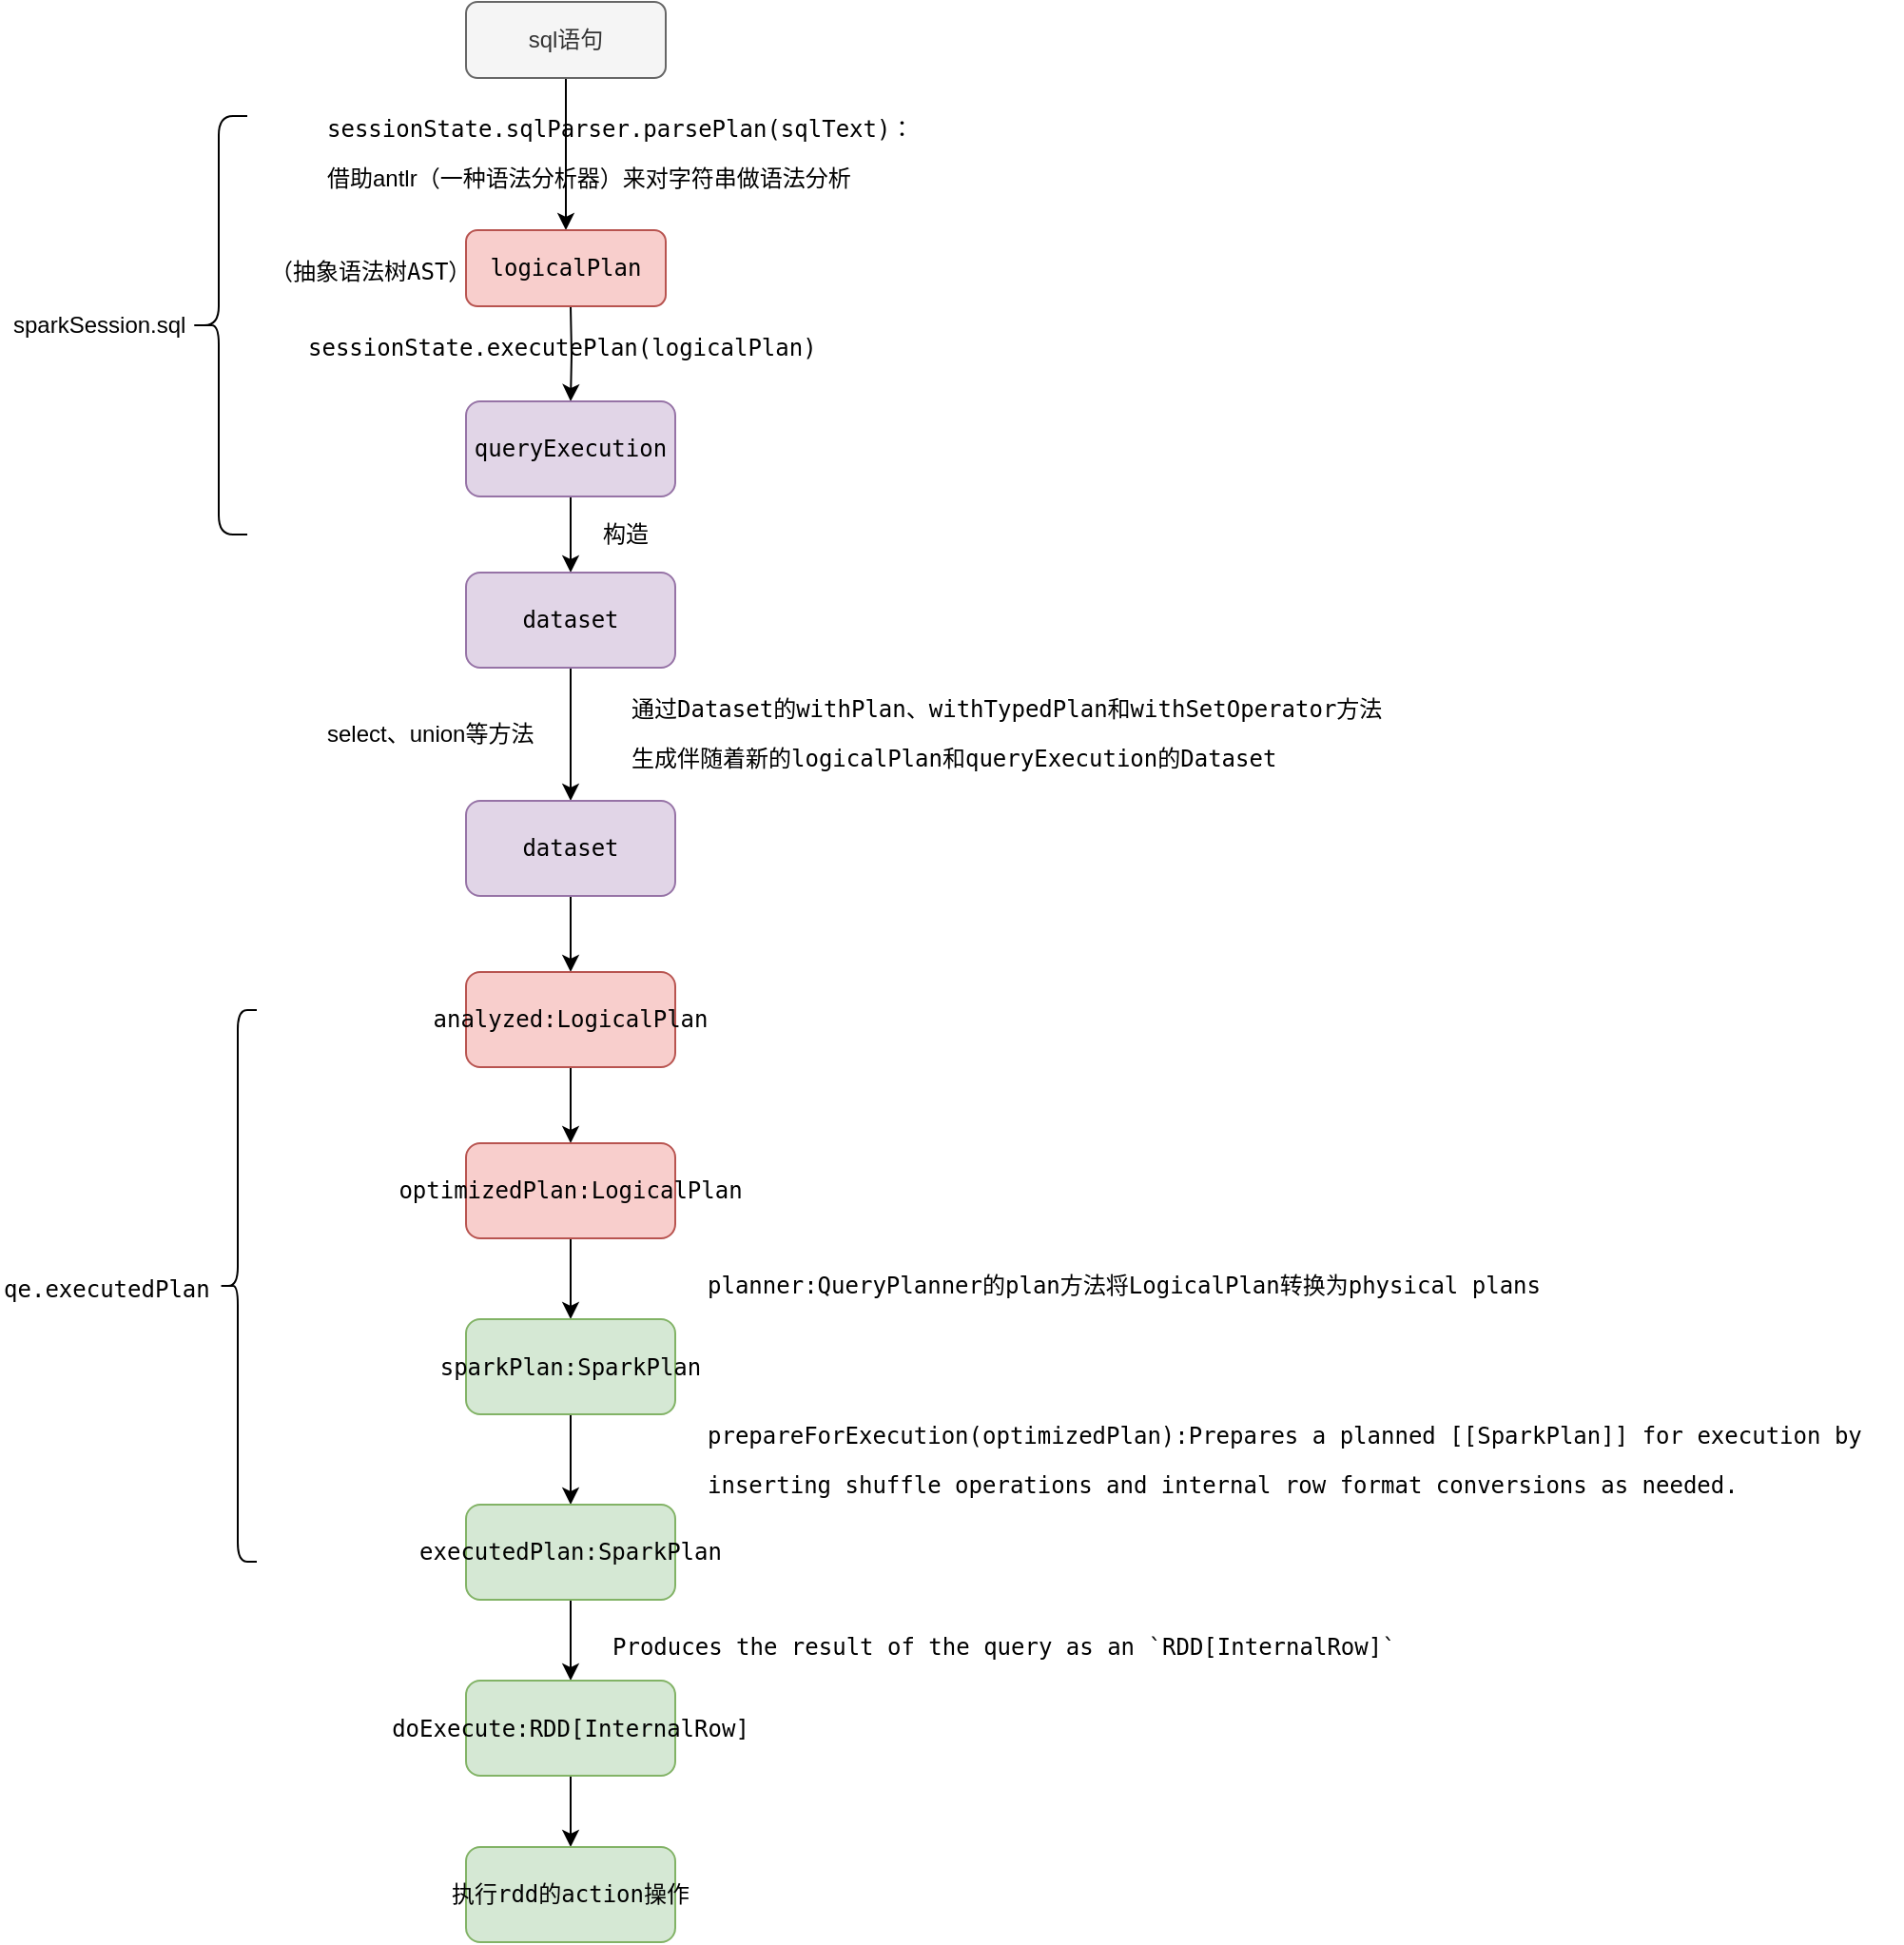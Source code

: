 <mxfile version="10.6.5" type="github"><diagram id="dt9gVWyhlOoFSgmwXe27" name="Page-1"><mxGraphModel dx="1985" dy="766" grid="1" gridSize="10" guides="1" tooltips="1" connect="1" arrows="1" fold="1" page="1" pageScale="1" pageWidth="827" pageHeight="1169" math="0" shadow="0"><root><mxCell id="0"/><mxCell id="1" parent="0"/><mxCell id="-dyHjd3bptGtPjj9Zdof-26" style="edgeStyle=orthogonalEdgeStyle;rounded=0;orthogonalLoop=1;jettySize=auto;html=1;exitX=0.5;exitY=1;exitDx=0;exitDy=0;" parent="1" source="-dyHjd3bptGtPjj9Zdof-1" target="-dyHjd3bptGtPjj9Zdof-7" edge="1"><mxGeometry relative="1" as="geometry"/></mxCell><mxCell id="-dyHjd3bptGtPjj9Zdof-1" value="sql语句" style="rounded=1;whiteSpace=wrap;html=1;fillColor=#f5f5f5;strokeColor=#666666;fontColor=#333333;" parent="1" vertex="1"><mxGeometry x="205" y="90" width="105" height="40" as="geometry"/></mxCell><mxCell id="-dyHjd3bptGtPjj9Zdof-20" value="" style="edgeStyle=orthogonalEdgeStyle;rounded=0;orthogonalLoop=1;jettySize=auto;html=1;" parent="1" target="-dyHjd3bptGtPjj9Zdof-19" edge="1"><mxGeometry relative="1" as="geometry"><mxPoint x="260" y="250" as="sourcePoint"/></mxGeometry></mxCell><mxCell id="-dyHjd3bptGtPjj9Zdof-7" value="&lt;pre&gt;logicalPlan&lt;/pre&gt;" style="rounded=1;whiteSpace=wrap;html=1;fillColor=#f8cecc;strokeColor=#b85450;" parent="1" vertex="1"><mxGeometry x="205" y="210" width="105" height="40" as="geometry"/></mxCell><mxCell id="-dyHjd3bptGtPjj9Zdof-24" value="" style="edgeStyle=orthogonalEdgeStyle;rounded=0;orthogonalLoop=1;jettySize=auto;html=1;" parent="1" source="-dyHjd3bptGtPjj9Zdof-19" target="-dyHjd3bptGtPjj9Zdof-23" edge="1"><mxGeometry relative="1" as="geometry"/></mxCell><mxCell id="-dyHjd3bptGtPjj9Zdof-19" value="&lt;pre&gt;&lt;pre&gt;queryExecution&lt;/pre&gt;&lt;/pre&gt;" style="rounded=1;whiteSpace=wrap;html=1;fillColor=#e1d5e7;strokeColor=#9673a6;" parent="1" vertex="1"><mxGeometry x="205" y="300" width="110" height="50" as="geometry"/></mxCell><mxCell id="pKj4gWHQKjA0kMIVy3WO-9" value="" style="edgeStyle=orthogonalEdgeStyle;rounded=0;orthogonalLoop=1;jettySize=auto;html=1;" parent="1" source="-dyHjd3bptGtPjj9Zdof-23" target="pKj4gWHQKjA0kMIVy3WO-8" edge="1"><mxGeometry relative="1" as="geometry"/></mxCell><mxCell id="-dyHjd3bptGtPjj9Zdof-23" value="&lt;pre&gt;&lt;pre&gt;dataset&lt;/pre&gt;&lt;/pre&gt;" style="rounded=1;whiteSpace=wrap;html=1;fillColor=#e1d5e7;strokeColor=#9673a6;" parent="1" vertex="1"><mxGeometry x="205" y="390" width="110" height="50" as="geometry"/></mxCell><mxCell id="pKj4gWHQKjA0kMIVy3WO-13" value="" style="edgeStyle=orthogonalEdgeStyle;rounded=0;orthogonalLoop=1;jettySize=auto;html=1;" parent="1" source="pKj4gWHQKjA0kMIVy3WO-8" target="pKj4gWHQKjA0kMIVy3WO-12" edge="1"><mxGeometry relative="1" as="geometry"/></mxCell><mxCell id="pKj4gWHQKjA0kMIVy3WO-8" value="&lt;pre&gt;&lt;pre&gt;dataset&lt;/pre&gt;&lt;/pre&gt;" style="rounded=1;whiteSpace=wrap;html=1;fillColor=#e1d5e7;strokeColor=#9673a6;" parent="1" vertex="1"><mxGeometry x="205" y="510" width="110" height="50" as="geometry"/></mxCell><mxCell id="pKj4gWHQKjA0kMIVy3WO-16" value="" style="edgeStyle=orthogonalEdgeStyle;rounded=0;orthogonalLoop=1;jettySize=auto;html=1;" parent="1" source="pKj4gWHQKjA0kMIVy3WO-12" target="pKj4gWHQKjA0kMIVy3WO-15" edge="1"><mxGeometry relative="1" as="geometry"/></mxCell><mxCell id="pKj4gWHQKjA0kMIVy3WO-12" value="&lt;pre&gt;&lt;pre&gt;&lt;pre&gt;&lt;span&gt;analyzed:&lt;/span&gt;LogicalPlan&lt;/pre&gt;&lt;/pre&gt;&lt;/pre&gt;" style="rounded=1;whiteSpace=wrap;html=1;fillColor=#f8cecc;strokeColor=#b85450;" parent="1" vertex="1"><mxGeometry x="205" y="600" width="110" height="50" as="geometry"/></mxCell><mxCell id="axlH73A9_Z8-cDt6JRsq-2" value="" style="edgeStyle=orthogonalEdgeStyle;rounded=0;orthogonalLoop=1;jettySize=auto;html=1;" edge="1" parent="1" source="pKj4gWHQKjA0kMIVy3WO-15" target="axlH73A9_Z8-cDt6JRsq-1"><mxGeometry relative="1" as="geometry"/></mxCell><mxCell id="pKj4gWHQKjA0kMIVy3WO-15" value="&lt;pre&gt;&lt;pre&gt;&lt;pre&gt;&lt;pre&gt;&lt;pre&gt;&lt;span&gt;optimizedPlan:&lt;/span&gt;LogicalPlan&lt;/pre&gt;&lt;/pre&gt;&lt;/pre&gt;&lt;/pre&gt;&lt;/pre&gt;" style="rounded=1;whiteSpace=wrap;html=1;fillColor=#f8cecc;strokeColor=#b85450;" parent="1" vertex="1"><mxGeometry x="205" y="690" width="110" height="50" as="geometry"/></mxCell><mxCell id="axlH73A9_Z8-cDt6JRsq-4" style="edgeStyle=orthogonalEdgeStyle;rounded=0;orthogonalLoop=1;jettySize=auto;html=1;exitX=0.5;exitY=1;exitDx=0;exitDy=0;" edge="1" parent="1" source="axlH73A9_Z8-cDt6JRsq-1" target="pKj4gWHQKjA0kMIVy3WO-17"><mxGeometry relative="1" as="geometry"/></mxCell><mxCell id="axlH73A9_Z8-cDt6JRsq-1" value="&lt;pre&gt;&lt;pre&gt;&lt;pre&gt;&lt;pre&gt;&lt;pre&gt;&lt;span&gt;sparkPlan:&lt;/span&gt;SparkPlan&lt;/pre&gt;&lt;/pre&gt;&lt;/pre&gt;&lt;/pre&gt;&lt;/pre&gt;" style="rounded=1;whiteSpace=wrap;html=1;fillColor=#d5e8d4;strokeColor=#82b366;" vertex="1" parent="1"><mxGeometry x="205" y="782.5" width="110" height="50" as="geometry"/></mxCell><mxCell id="axlH73A9_Z8-cDt6JRsq-10" style="edgeStyle=orthogonalEdgeStyle;rounded=0;orthogonalLoop=1;jettySize=auto;html=1;exitX=0.5;exitY=1;exitDx=0;exitDy=0;entryX=0.5;entryY=0;entryDx=0;entryDy=0;" edge="1" parent="1" source="pKj4gWHQKjA0kMIVy3WO-17" target="axlH73A9_Z8-cDt6JRsq-7"><mxGeometry relative="1" as="geometry"/></mxCell><mxCell id="pKj4gWHQKjA0kMIVy3WO-17" value="&lt;pre&gt;&lt;pre&gt;&lt;pre&gt;&lt;pre&gt;&lt;pre&gt;executedPlan&lt;span&gt;:&lt;/span&gt;SparkPlan&lt;/pre&gt;&lt;/pre&gt;&lt;/pre&gt;&lt;/pre&gt;&lt;/pre&gt;" style="rounded=1;whiteSpace=wrap;html=1;fillColor=#d5e8d4;strokeColor=#82b366;" parent="1" vertex="1"><mxGeometry x="205" y="880" width="110" height="50" as="geometry"/></mxCell><mxCell id="-dyHjd3bptGtPjj9Zdof-10" value="&lt;pre&gt;&lt;span&gt;sessionState&lt;/span&gt;.sqlParser.parsePlan(sqlText)：&lt;/pre&gt;借助antlr（一种语法分析器）来对字符串做语法分析" style="text;html=1;resizable=0;points=[];autosize=1;align=left;verticalAlign=top;spacingTop=-4;" parent="1" vertex="1"><mxGeometry x="130" y="135" width="320" height="50" as="geometry"/></mxCell><mxCell id="-dyHjd3bptGtPjj9Zdof-21" value="&lt;pre&gt;&lt;span&gt;sessionState&lt;/span&gt;.executePlan(logicalPlan)&lt;/pre&gt;" style="text;html=1;resizable=0;points=[];autosize=1;align=left;verticalAlign=top;spacingTop=-4;" parent="1" vertex="1"><mxGeometry x="120" y="250" width="280" height="40" as="geometry"/></mxCell><mxCell id="-dyHjd3bptGtPjj9Zdof-25" value="构造" style="text;html=1;resizable=0;points=[];autosize=1;align=left;verticalAlign=top;spacingTop=-4;" parent="1" vertex="1"><mxGeometry x="275" y="360" width="40" height="20" as="geometry"/></mxCell><mxCell id="-dyHjd3bptGtPjj9Zdof-27" value="" style="shape=curlyBracket;whiteSpace=wrap;html=1;rounded=1;" parent="1" vertex="1"><mxGeometry x="60" y="150" width="30" height="220" as="geometry"/></mxCell><mxCell id="-dyHjd3bptGtPjj9Zdof-28" value="sparkSession.sql" style="text;html=1;resizable=0;points=[];autosize=1;align=left;verticalAlign=top;spacingTop=-4;" parent="1" vertex="1"><mxGeometry x="-35" y="250" width="110" height="20" as="geometry"/></mxCell><mxCell id="pKj4gWHQKjA0kMIVy3WO-6" value="&lt;pre&gt;（抽象语法树AST）&lt;/pre&gt;" style="text;html=1;resizable=0;points=[];autosize=1;align=left;verticalAlign=top;spacingTop=-4;" parent="1" vertex="1"><mxGeometry x="100" y="210" width="120" height="40" as="geometry"/></mxCell><mxCell id="pKj4gWHQKjA0kMIVy3WO-10" value="&lt;pre&gt;&lt;span&gt;通过Dataset的withPlan、&lt;/span&gt;withTypedPlan和withSetOperator方法&lt;/pre&gt;&lt;pre&gt;生成伴随着新的logicalPlan和queryExecution的Dataset&lt;/pre&gt;" style="text;html=1;resizable=0;points=[];autosize=1;align=left;verticalAlign=top;spacingTop=-4;" parent="1" vertex="1"><mxGeometry x="290" y="440" width="410" height="70" as="geometry"/></mxCell><mxCell id="pKj4gWHQKjA0kMIVy3WO-11" value="select、union等方法" style="text;html=1;resizable=0;points=[];autosize=1;align=left;verticalAlign=top;spacingTop=-4;" parent="1" vertex="1"><mxGeometry x="130" y="465" width="120" height="20" as="geometry"/></mxCell><mxCell id="pKj4gWHQKjA0kMIVy3WO-19" value="&lt;pre&gt;prepareForExecution(optimizedPlan):Prepares a planned &lt;span&gt;[[&lt;/span&gt;&lt;span&gt;SparkPlan&lt;/span&gt;&lt;span&gt;]] &lt;/span&gt;&lt;span&gt;for execution by &lt;/span&gt;&lt;/pre&gt;&lt;pre&gt;&lt;span&gt;inserting shuffle operations and internal &lt;/span&gt;row format conversions as needed.&lt;/pre&gt;" style="text;html=1;resizable=0;points=[];autosize=1;align=left;verticalAlign=top;spacingTop=-4;" parent="1" vertex="1"><mxGeometry x="330" y="821.5" width="630" height="70" as="geometry"/></mxCell><mxCell id="axlH73A9_Z8-cDt6JRsq-3" value="&lt;pre&gt;planner:QueryPlanner的plan方法将LogicalPlan转换为physical plans&lt;/pre&gt;" style="text;html=1;resizable=0;points=[];autosize=1;align=left;verticalAlign=top;spacingTop=-4;" vertex="1" parent="1"><mxGeometry x="330" y="742.5" width="450" height="40" as="geometry"/></mxCell><mxCell id="axlH73A9_Z8-cDt6JRsq-5" value="" style="shape=curlyBracket;whiteSpace=wrap;html=1;rounded=1;" vertex="1" parent="1"><mxGeometry x="75" y="620" width="20" height="290" as="geometry"/></mxCell><mxCell id="axlH73A9_Z8-cDt6JRsq-6" value="&lt;pre&gt;qe.&lt;span&gt;executedPlan&lt;/span&gt;&lt;/pre&gt;" style="text;html=1;resizable=0;points=[];autosize=1;align=left;verticalAlign=top;spacingTop=-4;" vertex="1" parent="1"><mxGeometry x="-40" y="745" width="120" height="40" as="geometry"/></mxCell><mxCell id="axlH73A9_Z8-cDt6JRsq-9" value="" style="edgeStyle=orthogonalEdgeStyle;rounded=0;orthogonalLoop=1;jettySize=auto;html=1;" edge="1" parent="1" source="axlH73A9_Z8-cDt6JRsq-7" target="axlH73A9_Z8-cDt6JRsq-8"><mxGeometry relative="1" as="geometry"/></mxCell><mxCell id="axlH73A9_Z8-cDt6JRsq-7" value="&lt;pre&gt;&lt;pre&gt;&lt;pre&gt;&lt;pre&gt;&lt;pre&gt;&lt;pre&gt;&lt;span&gt;doExecute:&lt;/span&gt;RDD[InternalRow]&lt;/pre&gt;&lt;/pre&gt;&lt;/pre&gt;&lt;/pre&gt;&lt;/pre&gt;&lt;/pre&gt;" style="rounded=1;whiteSpace=wrap;html=1;fillColor=#d5e8d4;strokeColor=#82b366;" vertex="1" parent="1"><mxGeometry x="205" y="972.5" width="110" height="50" as="geometry"/></mxCell><mxCell id="axlH73A9_Z8-cDt6JRsq-8" value="&lt;pre&gt;&lt;pre&gt;&lt;pre&gt;&lt;pre&gt;&lt;pre&gt;执行rdd的action操作&lt;/pre&gt;&lt;/pre&gt;&lt;/pre&gt;&lt;/pre&gt;&lt;/pre&gt;" style="rounded=1;whiteSpace=wrap;html=1;fillColor=#d5e8d4;strokeColor=#82b366;" vertex="1" parent="1"><mxGeometry x="205" y="1060" width="110" height="50" as="geometry"/></mxCell><mxCell id="axlH73A9_Z8-cDt6JRsq-11" value="&lt;pre&gt;&lt;span&gt;Produces the result of the query as an &lt;/span&gt;&lt;span&gt;`&lt;/span&gt;&lt;span&gt;RDD[InternalRow]&lt;/span&gt;&lt;span&gt;`&lt;/span&gt;&lt;/pre&gt;" style="text;html=1;resizable=0;points=[];autosize=1;align=left;verticalAlign=top;spacingTop=-4;" vertex="1" parent="1"><mxGeometry x="280" y="932.5" width="430" height="40" as="geometry"/></mxCell></root></mxGraphModel></diagram></mxfile>